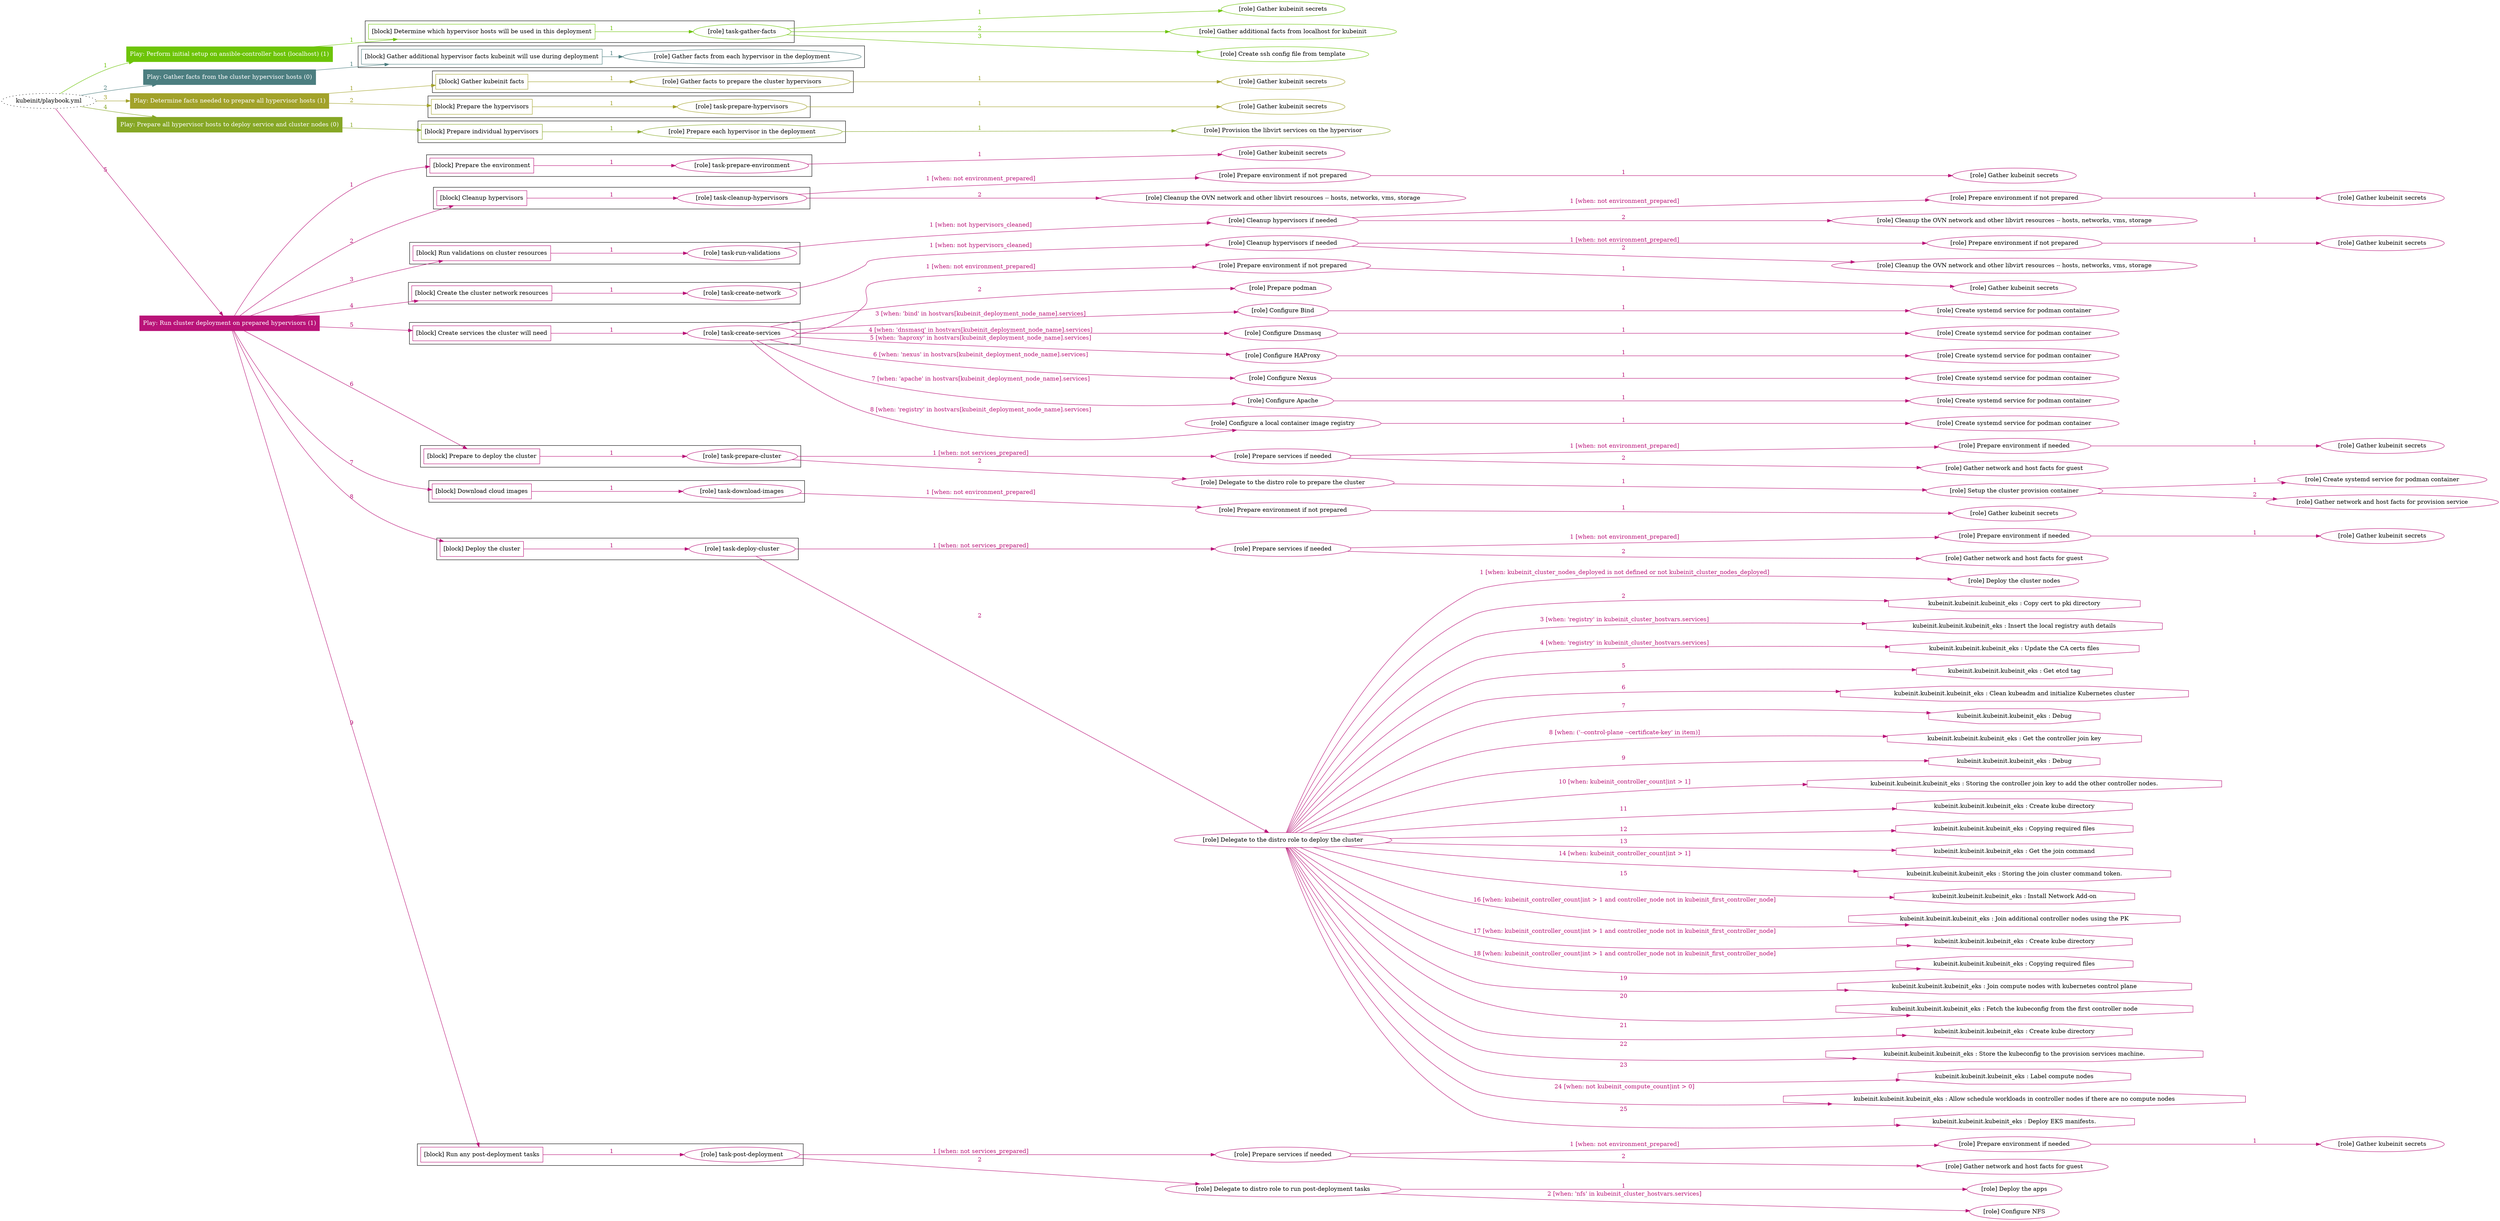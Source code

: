 digraph {
	graph [concentrate=true ordering=in rankdir=LR ratio=fill]
	edge [esep=5 sep=10]
	"kubeinit/playbook.yml" [URL="/home/runner/work/kubeinit/kubeinit/kubeinit/playbook.yml" id=playbook_3d573487 style=dotted]
	play_3b721c8d [label="Play: Perform initial setup on ansible-controller host (localhost) (1)" URL="/home/runner/work/kubeinit/kubeinit/kubeinit/playbook.yml" color="#6dc408" fontcolor="#ffffff" id=play_3b721c8d shape=box style=filled tooltip=localhost]
	"kubeinit/playbook.yml" -> play_3b721c8d [label="1 " color="#6dc408" fontcolor="#6dc408" id=edge_a1083bcc labeltooltip="1 " tooltip="1 "]
	subgraph "Gather kubeinit secrets" {
		role_ad691058 [label="[role] Gather kubeinit secrets" URL="/home/runner/.ansible/collections/ansible_collections/kubeinit/kubeinit/roles/kubeinit_prepare/tasks/build_hypervisors_group.yml" color="#6dc408" id=role_ad691058 tooltip="Gather kubeinit secrets"]
	}
	subgraph "Gather additional facts from localhost for kubeinit" {
		role_7aec82cf [label="[role] Gather additional facts from localhost for kubeinit" URL="/home/runner/.ansible/collections/ansible_collections/kubeinit/kubeinit/roles/kubeinit_prepare/tasks/build_hypervisors_group.yml" color="#6dc408" id=role_7aec82cf tooltip="Gather additional facts from localhost for kubeinit"]
	}
	subgraph "Create ssh config file from template" {
		role_9331b8cb [label="[role] Create ssh config file from template" URL="/home/runner/.ansible/collections/ansible_collections/kubeinit/kubeinit/roles/kubeinit_prepare/tasks/build_hypervisors_group.yml" color="#6dc408" id=role_9331b8cb tooltip="Create ssh config file from template"]
	}
	subgraph "task-gather-facts" {
		role_f1fc2eb9 [label="[role] task-gather-facts" URL="/home/runner/work/kubeinit/kubeinit/kubeinit/playbook.yml" color="#6dc408" id=role_f1fc2eb9 tooltip="task-gather-facts"]
		role_f1fc2eb9 -> role_ad691058 [label="1 " color="#6dc408" fontcolor="#6dc408" id=edge_6b3366e8 labeltooltip="1 " tooltip="1 "]
		role_f1fc2eb9 -> role_7aec82cf [label="2 " color="#6dc408" fontcolor="#6dc408" id=edge_51346175 labeltooltip="2 " tooltip="2 "]
		role_f1fc2eb9 -> role_9331b8cb [label="3 " color="#6dc408" fontcolor="#6dc408" id=edge_42a37e31 labeltooltip="3 " tooltip="3 "]
	}
	subgraph "Play: Perform initial setup on ansible-controller host (localhost) (1)" {
		play_3b721c8d -> block_93bd374f [label=1 color="#6dc408" fontcolor="#6dc408" id=edge_ef92ab0e labeltooltip=1 tooltip=1]
		subgraph cluster_block_93bd374f {
			block_93bd374f [label="[block] Determine which hypervisor hosts will be used in this deployment" URL="/home/runner/work/kubeinit/kubeinit/kubeinit/playbook.yml" color="#6dc408" id=block_93bd374f labeltooltip="Determine which hypervisor hosts will be used in this deployment" shape=box tooltip="Determine which hypervisor hosts will be used in this deployment"]
			block_93bd374f -> role_f1fc2eb9 [label="1 " color="#6dc408" fontcolor="#6dc408" id=edge_aa92c2ba labeltooltip="1 " tooltip="1 "]
		}
	}
	play_74210679 [label="Play: Gather facts from the cluster hypervisor hosts (0)" URL="/home/runner/work/kubeinit/kubeinit/kubeinit/playbook.yml" color="#4c7e80" fontcolor="#ffffff" id=play_74210679 shape=box style=filled tooltip="Play: Gather facts from the cluster hypervisor hosts (0)"]
	"kubeinit/playbook.yml" -> play_74210679 [label="2 " color="#4c7e80" fontcolor="#4c7e80" id=edge_ad5e3675 labeltooltip="2 " tooltip="2 "]
	subgraph "Gather facts from each hypervisor in the deployment" {
		role_1f8ea19e [label="[role] Gather facts from each hypervisor in the deployment" URL="/home/runner/work/kubeinit/kubeinit/kubeinit/playbook.yml" color="#4c7e80" id=role_1f8ea19e tooltip="Gather facts from each hypervisor in the deployment"]
	}
	subgraph "Play: Gather facts from the cluster hypervisor hosts (0)" {
		play_74210679 -> block_08d67a58 [label=1 color="#4c7e80" fontcolor="#4c7e80" id=edge_148d4ff1 labeltooltip=1 tooltip=1]
		subgraph cluster_block_08d67a58 {
			block_08d67a58 [label="[block] Gather additional hypervisor facts kubeinit will use during deployment" URL="/home/runner/work/kubeinit/kubeinit/kubeinit/playbook.yml" color="#4c7e80" id=block_08d67a58 labeltooltip="Gather additional hypervisor facts kubeinit will use during deployment" shape=box tooltip="Gather additional hypervisor facts kubeinit will use during deployment"]
			block_08d67a58 -> role_1f8ea19e [label="1 " color="#4c7e80" fontcolor="#4c7e80" id=edge_30e20776 labeltooltip="1 " tooltip="1 "]
		}
	}
	play_4b16f92e [label="Play: Determine facts needed to prepare all hypervisor hosts (1)" URL="/home/runner/work/kubeinit/kubeinit/kubeinit/playbook.yml" color="#a2a22a" fontcolor="#ffffff" id=play_4b16f92e shape=box style=filled tooltip=localhost]
	"kubeinit/playbook.yml" -> play_4b16f92e [label="3 " color="#a2a22a" fontcolor="#a2a22a" id=edge_51bb6aac labeltooltip="3 " tooltip="3 "]
	subgraph "Gather kubeinit secrets" {
		role_9d5597c7 [label="[role] Gather kubeinit secrets" URL="/home/runner/.ansible/collections/ansible_collections/kubeinit/kubeinit/roles/kubeinit_prepare/tasks/gather_kubeinit_facts.yml" color="#a2a22a" id=role_9d5597c7 tooltip="Gather kubeinit secrets"]
	}
	subgraph "Gather facts to prepare the cluster hypervisors" {
		role_47c48d49 [label="[role] Gather facts to prepare the cluster hypervisors" URL="/home/runner/work/kubeinit/kubeinit/kubeinit/playbook.yml" color="#a2a22a" id=role_47c48d49 tooltip="Gather facts to prepare the cluster hypervisors"]
		role_47c48d49 -> role_9d5597c7 [label="1 " color="#a2a22a" fontcolor="#a2a22a" id=edge_e9819faf labeltooltip="1 " tooltip="1 "]
	}
	subgraph "Gather kubeinit secrets" {
		role_b93bbcf8 [label="[role] Gather kubeinit secrets" URL="/home/runner/.ansible/collections/ansible_collections/kubeinit/kubeinit/roles/kubeinit_prepare/tasks/gather_kubeinit_facts.yml" color="#a2a22a" id=role_b93bbcf8 tooltip="Gather kubeinit secrets"]
	}
	subgraph "task-prepare-hypervisors" {
		role_4c602fab [label="[role] task-prepare-hypervisors" URL="/home/runner/work/kubeinit/kubeinit/kubeinit/playbook.yml" color="#a2a22a" id=role_4c602fab tooltip="task-prepare-hypervisors"]
		role_4c602fab -> role_b93bbcf8 [label="1 " color="#a2a22a" fontcolor="#a2a22a" id=edge_91c3345c labeltooltip="1 " tooltip="1 "]
	}
	subgraph "Play: Determine facts needed to prepare all hypervisor hosts (1)" {
		play_4b16f92e -> block_a2532a26 [label=1 color="#a2a22a" fontcolor="#a2a22a" id=edge_b361721f labeltooltip=1 tooltip=1]
		subgraph cluster_block_a2532a26 {
			block_a2532a26 [label="[block] Gather kubeinit facts" URL="/home/runner/work/kubeinit/kubeinit/kubeinit/playbook.yml" color="#a2a22a" id=block_a2532a26 labeltooltip="Gather kubeinit facts" shape=box tooltip="Gather kubeinit facts"]
			block_a2532a26 -> role_47c48d49 [label="1 " color="#a2a22a" fontcolor="#a2a22a" id=edge_c5342652 labeltooltip="1 " tooltip="1 "]
		}
		play_4b16f92e -> block_c581b484 [label=2 color="#a2a22a" fontcolor="#a2a22a" id=edge_937ae4d8 labeltooltip=2 tooltip=2]
		subgraph cluster_block_c581b484 {
			block_c581b484 [label="[block] Prepare the hypervisors" URL="/home/runner/work/kubeinit/kubeinit/kubeinit/playbook.yml" color="#a2a22a" id=block_c581b484 labeltooltip="Prepare the hypervisors" shape=box tooltip="Prepare the hypervisors"]
			block_c581b484 -> role_4c602fab [label="1 " color="#a2a22a" fontcolor="#a2a22a" id=edge_d718a84e labeltooltip="1 " tooltip="1 "]
		}
	}
	play_376c9c07 [label="Play: Prepare all hypervisor hosts to deploy service and cluster nodes (0)" URL="/home/runner/work/kubeinit/kubeinit/kubeinit/playbook.yml" color="#86a725" fontcolor="#ffffff" id=play_376c9c07 shape=box style=filled tooltip="Play: Prepare all hypervisor hosts to deploy service and cluster nodes (0)"]
	"kubeinit/playbook.yml" -> play_376c9c07 [label="4 " color="#86a725" fontcolor="#86a725" id=edge_aa1930fc labeltooltip="4 " tooltip="4 "]
	subgraph "Provision the libvirt services on the hypervisor" {
		role_85e886c9 [label="[role] Provision the libvirt services on the hypervisor" URL="/home/runner/.ansible/collections/ansible_collections/kubeinit/kubeinit/roles/kubeinit_prepare/tasks/prepare_hypervisor.yml" color="#86a725" id=role_85e886c9 tooltip="Provision the libvirt services on the hypervisor"]
	}
	subgraph "Prepare each hypervisor in the deployment" {
		role_342e9d33 [label="[role] Prepare each hypervisor in the deployment" URL="/home/runner/work/kubeinit/kubeinit/kubeinit/playbook.yml" color="#86a725" id=role_342e9d33 tooltip="Prepare each hypervisor in the deployment"]
		role_342e9d33 -> role_85e886c9 [label="1 " color="#86a725" fontcolor="#86a725" id=edge_16c61f32 labeltooltip="1 " tooltip="1 "]
	}
	subgraph "Play: Prepare all hypervisor hosts to deploy service and cluster nodes (0)" {
		play_376c9c07 -> block_69ef5087 [label=1 color="#86a725" fontcolor="#86a725" id=edge_b74bcecd labeltooltip=1 tooltip=1]
		subgraph cluster_block_69ef5087 {
			block_69ef5087 [label="[block] Prepare individual hypervisors" URL="/home/runner/work/kubeinit/kubeinit/kubeinit/playbook.yml" color="#86a725" id=block_69ef5087 labeltooltip="Prepare individual hypervisors" shape=box tooltip="Prepare individual hypervisors"]
			block_69ef5087 -> role_342e9d33 [label="1 " color="#86a725" fontcolor="#86a725" id=edge_db00e424 labeltooltip="1 " tooltip="1 "]
		}
	}
	play_ae27752b [label="Play: Run cluster deployment on prepared hypervisors (1)" URL="/home/runner/work/kubeinit/kubeinit/kubeinit/playbook.yml" color="#b91378" fontcolor="#ffffff" id=play_ae27752b shape=box style=filled tooltip=localhost]
	"kubeinit/playbook.yml" -> play_ae27752b [label="5 " color="#b91378" fontcolor="#b91378" id=edge_3a8b6ad7 labeltooltip="5 " tooltip="5 "]
	subgraph "Gather kubeinit secrets" {
		role_4dfd5737 [label="[role] Gather kubeinit secrets" URL="/home/runner/.ansible/collections/ansible_collections/kubeinit/kubeinit/roles/kubeinit_prepare/tasks/gather_kubeinit_facts.yml" color="#b91378" id=role_4dfd5737 tooltip="Gather kubeinit secrets"]
	}
	subgraph "task-prepare-environment" {
		role_5d345fc7 [label="[role] task-prepare-environment" URL="/home/runner/work/kubeinit/kubeinit/kubeinit/playbook.yml" color="#b91378" id=role_5d345fc7 tooltip="task-prepare-environment"]
		role_5d345fc7 -> role_4dfd5737 [label="1 " color="#b91378" fontcolor="#b91378" id=edge_fb1ed0d1 labeltooltip="1 " tooltip="1 "]
	}
	subgraph "Gather kubeinit secrets" {
		role_ee48116b [label="[role] Gather kubeinit secrets" URL="/home/runner/.ansible/collections/ansible_collections/kubeinit/kubeinit/roles/kubeinit_prepare/tasks/gather_kubeinit_facts.yml" color="#b91378" id=role_ee48116b tooltip="Gather kubeinit secrets"]
	}
	subgraph "Prepare environment if not prepared" {
		role_46c053e1 [label="[role] Prepare environment if not prepared" URL="/home/runner/.ansible/collections/ansible_collections/kubeinit/kubeinit/roles/kubeinit_prepare/tasks/cleanup_hypervisors.yml" color="#b91378" id=role_46c053e1 tooltip="Prepare environment if not prepared"]
		role_46c053e1 -> role_ee48116b [label="1 " color="#b91378" fontcolor="#b91378" id=edge_e2398d6d labeltooltip="1 " tooltip="1 "]
	}
	subgraph "Cleanup the OVN network and other libvirt resources -- hosts, networks, vms, storage" {
		role_7673e2b5 [label="[role] Cleanup the OVN network and other libvirt resources -- hosts, networks, vms, storage" URL="/home/runner/.ansible/collections/ansible_collections/kubeinit/kubeinit/roles/kubeinit_prepare/tasks/cleanup_hypervisors.yml" color="#b91378" id=role_7673e2b5 tooltip="Cleanup the OVN network and other libvirt resources -- hosts, networks, vms, storage"]
	}
	subgraph "task-cleanup-hypervisors" {
		role_51527d72 [label="[role] task-cleanup-hypervisors" URL="/home/runner/work/kubeinit/kubeinit/kubeinit/playbook.yml" color="#b91378" id=role_51527d72 tooltip="task-cleanup-hypervisors"]
		role_51527d72 -> role_46c053e1 [label="1 [when: not environment_prepared]" color="#b91378" fontcolor="#b91378" id=edge_7fc56c24 labeltooltip="1 [when: not environment_prepared]" tooltip="1 [when: not environment_prepared]"]
		role_51527d72 -> role_7673e2b5 [label="2 " color="#b91378" fontcolor="#b91378" id=edge_4ddb4a38 labeltooltip="2 " tooltip="2 "]
	}
	subgraph "Gather kubeinit secrets" {
		role_5d002af0 [label="[role] Gather kubeinit secrets" URL="/home/runner/.ansible/collections/ansible_collections/kubeinit/kubeinit/roles/kubeinit_prepare/tasks/gather_kubeinit_facts.yml" color="#b91378" id=role_5d002af0 tooltip="Gather kubeinit secrets"]
	}
	subgraph "Prepare environment if not prepared" {
		role_4705a94c [label="[role] Prepare environment if not prepared" URL="/home/runner/.ansible/collections/ansible_collections/kubeinit/kubeinit/roles/kubeinit_prepare/tasks/cleanup_hypervisors.yml" color="#b91378" id=role_4705a94c tooltip="Prepare environment if not prepared"]
		role_4705a94c -> role_5d002af0 [label="1 " color="#b91378" fontcolor="#b91378" id=edge_5bacd227 labeltooltip="1 " tooltip="1 "]
	}
	subgraph "Cleanup the OVN network and other libvirt resources -- hosts, networks, vms, storage" {
		role_1a8417a4 [label="[role] Cleanup the OVN network and other libvirt resources -- hosts, networks, vms, storage" URL="/home/runner/.ansible/collections/ansible_collections/kubeinit/kubeinit/roles/kubeinit_prepare/tasks/cleanup_hypervisors.yml" color="#b91378" id=role_1a8417a4 tooltip="Cleanup the OVN network and other libvirt resources -- hosts, networks, vms, storage"]
	}
	subgraph "Cleanup hypervisors if needed" {
		role_47e071c8 [label="[role] Cleanup hypervisors if needed" URL="/home/runner/.ansible/collections/ansible_collections/kubeinit/kubeinit/roles/kubeinit_validations/tasks/main.yml" color="#b91378" id=role_47e071c8 tooltip="Cleanup hypervisors if needed"]
		role_47e071c8 -> role_4705a94c [label="1 [when: not environment_prepared]" color="#b91378" fontcolor="#b91378" id=edge_15d9362e labeltooltip="1 [when: not environment_prepared]" tooltip="1 [when: not environment_prepared]"]
		role_47e071c8 -> role_1a8417a4 [label="2 " color="#b91378" fontcolor="#b91378" id=edge_3ea9adf8 labeltooltip="2 " tooltip="2 "]
	}
	subgraph "task-run-validations" {
		role_21f394a7 [label="[role] task-run-validations" URL="/home/runner/work/kubeinit/kubeinit/kubeinit/playbook.yml" color="#b91378" id=role_21f394a7 tooltip="task-run-validations"]
		role_21f394a7 -> role_47e071c8 [label="1 [when: not hypervisors_cleaned]" color="#b91378" fontcolor="#b91378" id=edge_cee1bca3 labeltooltip="1 [when: not hypervisors_cleaned]" tooltip="1 [when: not hypervisors_cleaned]"]
	}
	subgraph "Gather kubeinit secrets" {
		role_3aa7aec2 [label="[role] Gather kubeinit secrets" URL="/home/runner/.ansible/collections/ansible_collections/kubeinit/kubeinit/roles/kubeinit_prepare/tasks/gather_kubeinit_facts.yml" color="#b91378" id=role_3aa7aec2 tooltip="Gather kubeinit secrets"]
	}
	subgraph "Prepare environment if not prepared" {
		role_805cd748 [label="[role] Prepare environment if not prepared" URL="/home/runner/.ansible/collections/ansible_collections/kubeinit/kubeinit/roles/kubeinit_prepare/tasks/cleanup_hypervisors.yml" color="#b91378" id=role_805cd748 tooltip="Prepare environment if not prepared"]
		role_805cd748 -> role_3aa7aec2 [label="1 " color="#b91378" fontcolor="#b91378" id=edge_967f2040 labeltooltip="1 " tooltip="1 "]
	}
	subgraph "Cleanup the OVN network and other libvirt resources -- hosts, networks, vms, storage" {
		role_df908601 [label="[role] Cleanup the OVN network and other libvirt resources -- hosts, networks, vms, storage" URL="/home/runner/.ansible/collections/ansible_collections/kubeinit/kubeinit/roles/kubeinit_prepare/tasks/cleanup_hypervisors.yml" color="#b91378" id=role_df908601 tooltip="Cleanup the OVN network and other libvirt resources -- hosts, networks, vms, storage"]
	}
	subgraph "Cleanup hypervisors if needed" {
		role_25cd4bc5 [label="[role] Cleanup hypervisors if needed" URL="/home/runner/.ansible/collections/ansible_collections/kubeinit/kubeinit/roles/kubeinit_libvirt/tasks/create_network.yml" color="#b91378" id=role_25cd4bc5 tooltip="Cleanup hypervisors if needed"]
		role_25cd4bc5 -> role_805cd748 [label="1 [when: not environment_prepared]" color="#b91378" fontcolor="#b91378" id=edge_82563754 labeltooltip="1 [when: not environment_prepared]" tooltip="1 [when: not environment_prepared]"]
		role_25cd4bc5 -> role_df908601 [label="2 " color="#b91378" fontcolor="#b91378" id=edge_e70d8e71 labeltooltip="2 " tooltip="2 "]
	}
	subgraph "task-create-network" {
		role_5e236710 [label="[role] task-create-network" URL="/home/runner/work/kubeinit/kubeinit/kubeinit/playbook.yml" color="#b91378" id=role_5e236710 tooltip="task-create-network"]
		role_5e236710 -> role_25cd4bc5 [label="1 [when: not hypervisors_cleaned]" color="#b91378" fontcolor="#b91378" id=edge_4f8cab42 labeltooltip="1 [when: not hypervisors_cleaned]" tooltip="1 [when: not hypervisors_cleaned]"]
	}
	subgraph "Gather kubeinit secrets" {
		role_5053ab89 [label="[role] Gather kubeinit secrets" URL="/home/runner/.ansible/collections/ansible_collections/kubeinit/kubeinit/roles/kubeinit_prepare/tasks/gather_kubeinit_facts.yml" color="#b91378" id=role_5053ab89 tooltip="Gather kubeinit secrets"]
	}
	subgraph "Prepare environment if not prepared" {
		role_b7625f02 [label="[role] Prepare environment if not prepared" URL="/home/runner/.ansible/collections/ansible_collections/kubeinit/kubeinit/roles/kubeinit_services/tasks/main.yml" color="#b91378" id=role_b7625f02 tooltip="Prepare environment if not prepared"]
		role_b7625f02 -> role_5053ab89 [label="1 " color="#b91378" fontcolor="#b91378" id=edge_f865484c labeltooltip="1 " tooltip="1 "]
	}
	subgraph "Prepare podman" {
		role_e03671a7 [label="[role] Prepare podman" URL="/home/runner/.ansible/collections/ansible_collections/kubeinit/kubeinit/roles/kubeinit_services/tasks/00_create_service_pod.yml" color="#b91378" id=role_e03671a7 tooltip="Prepare podman"]
	}
	subgraph "Create systemd service for podman container" {
		role_12809fe9 [label="[role] Create systemd service for podman container" URL="/home/runner/.ansible/collections/ansible_collections/kubeinit/kubeinit/roles/kubeinit_bind/tasks/main.yml" color="#b91378" id=role_12809fe9 tooltip="Create systemd service for podman container"]
	}
	subgraph "Configure Bind" {
		role_bb0def1d [label="[role] Configure Bind" URL="/home/runner/.ansible/collections/ansible_collections/kubeinit/kubeinit/roles/kubeinit_services/tasks/start_services_containers.yml" color="#b91378" id=role_bb0def1d tooltip="Configure Bind"]
		role_bb0def1d -> role_12809fe9 [label="1 " color="#b91378" fontcolor="#b91378" id=edge_783fb36d labeltooltip="1 " tooltip="1 "]
	}
	subgraph "Create systemd service for podman container" {
		role_8d36c08e [label="[role] Create systemd service for podman container" URL="/home/runner/.ansible/collections/ansible_collections/kubeinit/kubeinit/roles/kubeinit_dnsmasq/tasks/main.yml" color="#b91378" id=role_8d36c08e tooltip="Create systemd service for podman container"]
	}
	subgraph "Configure Dnsmasq" {
		role_02f0d413 [label="[role] Configure Dnsmasq" URL="/home/runner/.ansible/collections/ansible_collections/kubeinit/kubeinit/roles/kubeinit_services/tasks/start_services_containers.yml" color="#b91378" id=role_02f0d413 tooltip="Configure Dnsmasq"]
		role_02f0d413 -> role_8d36c08e [label="1 " color="#b91378" fontcolor="#b91378" id=edge_a12df3ae labeltooltip="1 " tooltip="1 "]
	}
	subgraph "Create systemd service for podman container" {
		role_42f5cbc4 [label="[role] Create systemd service for podman container" URL="/home/runner/.ansible/collections/ansible_collections/kubeinit/kubeinit/roles/kubeinit_haproxy/tasks/main.yml" color="#b91378" id=role_42f5cbc4 tooltip="Create systemd service for podman container"]
	}
	subgraph "Configure HAProxy" {
		role_378a9b3f [label="[role] Configure HAProxy" URL="/home/runner/.ansible/collections/ansible_collections/kubeinit/kubeinit/roles/kubeinit_services/tasks/start_services_containers.yml" color="#b91378" id=role_378a9b3f tooltip="Configure HAProxy"]
		role_378a9b3f -> role_42f5cbc4 [label="1 " color="#b91378" fontcolor="#b91378" id=edge_f2489bb8 labeltooltip="1 " tooltip="1 "]
	}
	subgraph "Create systemd service for podman container" {
		role_fcde11df [label="[role] Create systemd service for podman container" URL="/home/runner/.ansible/collections/ansible_collections/kubeinit/kubeinit/roles/kubeinit_nexus/tasks/main.yml" color="#b91378" id=role_fcde11df tooltip="Create systemd service for podman container"]
	}
	subgraph "Configure Nexus" {
		role_24d182ec [label="[role] Configure Nexus" URL="/home/runner/.ansible/collections/ansible_collections/kubeinit/kubeinit/roles/kubeinit_services/tasks/start_services_containers.yml" color="#b91378" id=role_24d182ec tooltip="Configure Nexus"]
		role_24d182ec -> role_fcde11df [label="1 " color="#b91378" fontcolor="#b91378" id=edge_1f4e3d4f labeltooltip="1 " tooltip="1 "]
	}
	subgraph "Create systemd service for podman container" {
		role_78858f53 [label="[role] Create systemd service for podman container" URL="/home/runner/.ansible/collections/ansible_collections/kubeinit/kubeinit/roles/kubeinit_apache/tasks/main.yml" color="#b91378" id=role_78858f53 tooltip="Create systemd service for podman container"]
	}
	subgraph "Configure Apache" {
		role_5cd0d9e0 [label="[role] Configure Apache" URL="/home/runner/.ansible/collections/ansible_collections/kubeinit/kubeinit/roles/kubeinit_services/tasks/start_services_containers.yml" color="#b91378" id=role_5cd0d9e0 tooltip="Configure Apache"]
		role_5cd0d9e0 -> role_78858f53 [label="1 " color="#b91378" fontcolor="#b91378" id=edge_98e727fd labeltooltip="1 " tooltip="1 "]
	}
	subgraph "Create systemd service for podman container" {
		role_a3e75df6 [label="[role] Create systemd service for podman container" URL="/home/runner/.ansible/collections/ansible_collections/kubeinit/kubeinit/roles/kubeinit_registry/tasks/main.yml" color="#b91378" id=role_a3e75df6 tooltip="Create systemd service for podman container"]
	}
	subgraph "Configure a local container image registry" {
		role_706b11d6 [label="[role] Configure a local container image registry" URL="/home/runner/.ansible/collections/ansible_collections/kubeinit/kubeinit/roles/kubeinit_services/tasks/start_services_containers.yml" color="#b91378" id=role_706b11d6 tooltip="Configure a local container image registry"]
		role_706b11d6 -> role_a3e75df6 [label="1 " color="#b91378" fontcolor="#b91378" id=edge_0752f8e6 labeltooltip="1 " tooltip="1 "]
	}
	subgraph "task-create-services" {
		role_8fd85a83 [label="[role] task-create-services" URL="/home/runner/work/kubeinit/kubeinit/kubeinit/playbook.yml" color="#b91378" id=role_8fd85a83 tooltip="task-create-services"]
		role_8fd85a83 -> role_b7625f02 [label="1 [when: not environment_prepared]" color="#b91378" fontcolor="#b91378" id=edge_de9c4e2e labeltooltip="1 [when: not environment_prepared]" tooltip="1 [when: not environment_prepared]"]
		role_8fd85a83 -> role_e03671a7 [label="2 " color="#b91378" fontcolor="#b91378" id=edge_ed0f67d4 labeltooltip="2 " tooltip="2 "]
		role_8fd85a83 -> role_bb0def1d [label="3 [when: 'bind' in hostvars[kubeinit_deployment_node_name].services]" color="#b91378" fontcolor="#b91378" id=edge_fd233c5a labeltooltip="3 [when: 'bind' in hostvars[kubeinit_deployment_node_name].services]" tooltip="3 [when: 'bind' in hostvars[kubeinit_deployment_node_name].services]"]
		role_8fd85a83 -> role_02f0d413 [label="4 [when: 'dnsmasq' in hostvars[kubeinit_deployment_node_name].services]" color="#b91378" fontcolor="#b91378" id=edge_c66b8ded labeltooltip="4 [when: 'dnsmasq' in hostvars[kubeinit_deployment_node_name].services]" tooltip="4 [when: 'dnsmasq' in hostvars[kubeinit_deployment_node_name].services]"]
		role_8fd85a83 -> role_378a9b3f [label="5 [when: 'haproxy' in hostvars[kubeinit_deployment_node_name].services]" color="#b91378" fontcolor="#b91378" id=edge_0db015d3 labeltooltip="5 [when: 'haproxy' in hostvars[kubeinit_deployment_node_name].services]" tooltip="5 [when: 'haproxy' in hostvars[kubeinit_deployment_node_name].services]"]
		role_8fd85a83 -> role_24d182ec [label="6 [when: 'nexus' in hostvars[kubeinit_deployment_node_name].services]" color="#b91378" fontcolor="#b91378" id=edge_3504ab5d labeltooltip="6 [when: 'nexus' in hostvars[kubeinit_deployment_node_name].services]" tooltip="6 [when: 'nexus' in hostvars[kubeinit_deployment_node_name].services]"]
		role_8fd85a83 -> role_5cd0d9e0 [label="7 [when: 'apache' in hostvars[kubeinit_deployment_node_name].services]" color="#b91378" fontcolor="#b91378" id=edge_eb79d776 labeltooltip="7 [when: 'apache' in hostvars[kubeinit_deployment_node_name].services]" tooltip="7 [when: 'apache' in hostvars[kubeinit_deployment_node_name].services]"]
		role_8fd85a83 -> role_706b11d6 [label="8 [when: 'registry' in hostvars[kubeinit_deployment_node_name].services]" color="#b91378" fontcolor="#b91378" id=edge_7cb593f7 labeltooltip="8 [when: 'registry' in hostvars[kubeinit_deployment_node_name].services]" tooltip="8 [when: 'registry' in hostvars[kubeinit_deployment_node_name].services]"]
	}
	subgraph "Gather kubeinit secrets" {
		role_87767594 [label="[role] Gather kubeinit secrets" URL="/home/runner/.ansible/collections/ansible_collections/kubeinit/kubeinit/roles/kubeinit_prepare/tasks/gather_kubeinit_facts.yml" color="#b91378" id=role_87767594 tooltip="Gather kubeinit secrets"]
	}
	subgraph "Prepare environment if needed" {
		role_d0d50a0b [label="[role] Prepare environment if needed" URL="/home/runner/.ansible/collections/ansible_collections/kubeinit/kubeinit/roles/kubeinit_services/tasks/prepare_services.yml" color="#b91378" id=role_d0d50a0b tooltip="Prepare environment if needed"]
		role_d0d50a0b -> role_87767594 [label="1 " color="#b91378" fontcolor="#b91378" id=edge_256a4ce4 labeltooltip="1 " tooltip="1 "]
	}
	subgraph "Gather network and host facts for guest" {
		role_bc396462 [label="[role] Gather network and host facts for guest" URL="/home/runner/.ansible/collections/ansible_collections/kubeinit/kubeinit/roles/kubeinit_services/tasks/prepare_services.yml" color="#b91378" id=role_bc396462 tooltip="Gather network and host facts for guest"]
	}
	subgraph "Prepare services if needed" {
		role_a9a19f80 [label="[role] Prepare services if needed" URL="/home/runner/.ansible/collections/ansible_collections/kubeinit/kubeinit/roles/kubeinit_prepare/tasks/prepare_cluster.yml" color="#b91378" id=role_a9a19f80 tooltip="Prepare services if needed"]
		role_a9a19f80 -> role_d0d50a0b [label="1 [when: not environment_prepared]" color="#b91378" fontcolor="#b91378" id=edge_8ca3c969 labeltooltip="1 [when: not environment_prepared]" tooltip="1 [when: not environment_prepared]"]
		role_a9a19f80 -> role_bc396462 [label="2 " color="#b91378" fontcolor="#b91378" id=edge_0b8ac201 labeltooltip="2 " tooltip="2 "]
	}
	subgraph "Create systemd service for podman container" {
		role_b8e99b3f [label="[role] Create systemd service for podman container" URL="/home/runner/.ansible/collections/ansible_collections/kubeinit/kubeinit/roles/kubeinit_services/tasks/create_provision_container.yml" color="#b91378" id=role_b8e99b3f tooltip="Create systemd service for podman container"]
	}
	subgraph "Gather network and host facts for provision service" {
		role_df866df0 [label="[role] Gather network and host facts for provision service" URL="/home/runner/.ansible/collections/ansible_collections/kubeinit/kubeinit/roles/kubeinit_services/tasks/create_provision_container.yml" color="#b91378" id=role_df866df0 tooltip="Gather network and host facts for provision service"]
	}
	subgraph "Setup the cluster provision container" {
		role_6e068de2 [label="[role] Setup the cluster provision container" URL="/home/runner/.ansible/collections/ansible_collections/kubeinit/kubeinit/roles/kubeinit_eks/tasks/prepare_cluster.yml" color="#b91378" id=role_6e068de2 tooltip="Setup the cluster provision container"]
		role_6e068de2 -> role_b8e99b3f [label="1 " color="#b91378" fontcolor="#b91378" id=edge_46c9f297 labeltooltip="1 " tooltip="1 "]
		role_6e068de2 -> role_df866df0 [label="2 " color="#b91378" fontcolor="#b91378" id=edge_03c233fa labeltooltip="2 " tooltip="2 "]
	}
	subgraph "Delegate to the distro role to prepare the cluster" {
		role_91d9dc3d [label="[role] Delegate to the distro role to prepare the cluster" URL="/home/runner/.ansible/collections/ansible_collections/kubeinit/kubeinit/roles/kubeinit_prepare/tasks/prepare_cluster.yml" color="#b91378" id=role_91d9dc3d tooltip="Delegate to the distro role to prepare the cluster"]
		role_91d9dc3d -> role_6e068de2 [label="1 " color="#b91378" fontcolor="#b91378" id=edge_4e81360e labeltooltip="1 " tooltip="1 "]
	}
	subgraph "task-prepare-cluster" {
		role_811c053a [label="[role] task-prepare-cluster" URL="/home/runner/work/kubeinit/kubeinit/kubeinit/playbook.yml" color="#b91378" id=role_811c053a tooltip="task-prepare-cluster"]
		role_811c053a -> role_a9a19f80 [label="1 [when: not services_prepared]" color="#b91378" fontcolor="#b91378" id=edge_f82fc20b labeltooltip="1 [when: not services_prepared]" tooltip="1 [when: not services_prepared]"]
		role_811c053a -> role_91d9dc3d [label="2 " color="#b91378" fontcolor="#b91378" id=edge_f9a7336b labeltooltip="2 " tooltip="2 "]
	}
	subgraph "Gather kubeinit secrets" {
		role_f57c071b [label="[role] Gather kubeinit secrets" URL="/home/runner/.ansible/collections/ansible_collections/kubeinit/kubeinit/roles/kubeinit_prepare/tasks/gather_kubeinit_facts.yml" color="#b91378" id=role_f57c071b tooltip="Gather kubeinit secrets"]
	}
	subgraph "Prepare environment if not prepared" {
		role_985e62df [label="[role] Prepare environment if not prepared" URL="/home/runner/.ansible/collections/ansible_collections/kubeinit/kubeinit/roles/kubeinit_libvirt/tasks/download_cloud_images.yml" color="#b91378" id=role_985e62df tooltip="Prepare environment if not prepared"]
		role_985e62df -> role_f57c071b [label="1 " color="#b91378" fontcolor="#b91378" id=edge_65592fe3 labeltooltip="1 " tooltip="1 "]
	}
	subgraph "task-download-images" {
		role_32c583b7 [label="[role] task-download-images" URL="/home/runner/work/kubeinit/kubeinit/kubeinit/playbook.yml" color="#b91378" id=role_32c583b7 tooltip="task-download-images"]
		role_32c583b7 -> role_985e62df [label="1 [when: not environment_prepared]" color="#b91378" fontcolor="#b91378" id=edge_8002c5f6 labeltooltip="1 [when: not environment_prepared]" tooltip="1 [when: not environment_prepared]"]
	}
	subgraph "Gather kubeinit secrets" {
		role_a428e03e [label="[role] Gather kubeinit secrets" URL="/home/runner/.ansible/collections/ansible_collections/kubeinit/kubeinit/roles/kubeinit_prepare/tasks/gather_kubeinit_facts.yml" color="#b91378" id=role_a428e03e tooltip="Gather kubeinit secrets"]
	}
	subgraph "Prepare environment if needed" {
		role_e6b2c477 [label="[role] Prepare environment if needed" URL="/home/runner/.ansible/collections/ansible_collections/kubeinit/kubeinit/roles/kubeinit_services/tasks/prepare_services.yml" color="#b91378" id=role_e6b2c477 tooltip="Prepare environment if needed"]
		role_e6b2c477 -> role_a428e03e [label="1 " color="#b91378" fontcolor="#b91378" id=edge_e6e9cee2 labeltooltip="1 " tooltip="1 "]
	}
	subgraph "Gather network and host facts for guest" {
		role_fa0dd81a [label="[role] Gather network and host facts for guest" URL="/home/runner/.ansible/collections/ansible_collections/kubeinit/kubeinit/roles/kubeinit_services/tasks/prepare_services.yml" color="#b91378" id=role_fa0dd81a tooltip="Gather network and host facts for guest"]
	}
	subgraph "Prepare services if needed" {
		role_c52bbd27 [label="[role] Prepare services if needed" URL="/home/runner/.ansible/collections/ansible_collections/kubeinit/kubeinit/roles/kubeinit_prepare/tasks/deploy_cluster.yml" color="#b91378" id=role_c52bbd27 tooltip="Prepare services if needed"]
		role_c52bbd27 -> role_e6b2c477 [label="1 [when: not environment_prepared]" color="#b91378" fontcolor="#b91378" id=edge_1e46ed87 labeltooltip="1 [when: not environment_prepared]" tooltip="1 [when: not environment_prepared]"]
		role_c52bbd27 -> role_fa0dd81a [label="2 " color="#b91378" fontcolor="#b91378" id=edge_4089c7eb labeltooltip="2 " tooltip="2 "]
	}
	subgraph "Deploy the cluster nodes" {
		role_103b6f11 [label="[role] Deploy the cluster nodes" URL="/home/runner/.ansible/collections/ansible_collections/kubeinit/kubeinit/roles/kubeinit_eks/tasks/main.yml" color="#b91378" id=role_103b6f11 tooltip="Deploy the cluster nodes"]
	}
	subgraph "Delegate to the distro role to deploy the cluster" {
		role_28b6e855 [label="[role] Delegate to the distro role to deploy the cluster" URL="/home/runner/.ansible/collections/ansible_collections/kubeinit/kubeinit/roles/kubeinit_prepare/tasks/deploy_cluster.yml" color="#b91378" id=role_28b6e855 tooltip="Delegate to the distro role to deploy the cluster"]
		role_28b6e855 -> role_103b6f11 [label="1 [when: kubeinit_cluster_nodes_deployed is not defined or not kubeinit_cluster_nodes_deployed]" color="#b91378" fontcolor="#b91378" id=edge_575020d0 labeltooltip="1 [when: kubeinit_cluster_nodes_deployed is not defined or not kubeinit_cluster_nodes_deployed]" tooltip="1 [when: kubeinit_cluster_nodes_deployed is not defined or not kubeinit_cluster_nodes_deployed]"]
		task_a26ce414 [label="kubeinit.kubeinit.kubeinit_eks : Copy cert to pki directory" URL="/home/runner/.ansible/collections/ansible_collections/kubeinit/kubeinit/roles/kubeinit_eks/tasks/main.yml" color="#b91378" id=task_a26ce414 shape=octagon tooltip="kubeinit.kubeinit.kubeinit_eks : Copy cert to pki directory"]
		role_28b6e855 -> task_a26ce414 [label="2 " color="#b91378" fontcolor="#b91378" id=edge_0a4729be labeltooltip="2 " tooltip="2 "]
		task_d3a6c97e [label="kubeinit.kubeinit.kubeinit_eks : Insert the local registry auth details" URL="/home/runner/.ansible/collections/ansible_collections/kubeinit/kubeinit/roles/kubeinit_eks/tasks/main.yml" color="#b91378" id=task_d3a6c97e shape=octagon tooltip="kubeinit.kubeinit.kubeinit_eks : Insert the local registry auth details"]
		role_28b6e855 -> task_d3a6c97e [label="3 [when: 'registry' in kubeinit_cluster_hostvars.services]" color="#b91378" fontcolor="#b91378" id=edge_99916ee0 labeltooltip="3 [when: 'registry' in kubeinit_cluster_hostvars.services]" tooltip="3 [when: 'registry' in kubeinit_cluster_hostvars.services]"]
		task_7a90d536 [label="kubeinit.kubeinit.kubeinit_eks : Update the CA certs files" URL="/home/runner/.ansible/collections/ansible_collections/kubeinit/kubeinit/roles/kubeinit_eks/tasks/main.yml" color="#b91378" id=task_7a90d536 shape=octagon tooltip="kubeinit.kubeinit.kubeinit_eks : Update the CA certs files"]
		role_28b6e855 -> task_7a90d536 [label="4 [when: 'registry' in kubeinit_cluster_hostvars.services]" color="#b91378" fontcolor="#b91378" id=edge_67b2b1fe labeltooltip="4 [when: 'registry' in kubeinit_cluster_hostvars.services]" tooltip="4 [when: 'registry' in kubeinit_cluster_hostvars.services]"]
		task_af183d02 [label="kubeinit.kubeinit.kubeinit_eks : Get etcd tag" URL="/home/runner/.ansible/collections/ansible_collections/kubeinit/kubeinit/roles/kubeinit_eks/tasks/main.yml" color="#b91378" id=task_af183d02 shape=octagon tooltip="kubeinit.kubeinit.kubeinit_eks : Get etcd tag"]
		role_28b6e855 -> task_af183d02 [label="5 " color="#b91378" fontcolor="#b91378" id=edge_39c2d35e labeltooltip="5 " tooltip="5 "]
		task_363ad702 [label="kubeinit.kubeinit.kubeinit_eks : Clean kubeadm and initialize Kubernetes cluster" URL="/home/runner/.ansible/collections/ansible_collections/kubeinit/kubeinit/roles/kubeinit_eks/tasks/main.yml" color="#b91378" id=task_363ad702 shape=octagon tooltip="kubeinit.kubeinit.kubeinit_eks : Clean kubeadm and initialize Kubernetes cluster"]
		role_28b6e855 -> task_363ad702 [label="6 " color="#b91378" fontcolor="#b91378" id=edge_8c7b325d labeltooltip="6 " tooltip="6 "]
		task_1e4c4aeb [label="kubeinit.kubeinit.kubeinit_eks : Debug" URL="/home/runner/.ansible/collections/ansible_collections/kubeinit/kubeinit/roles/kubeinit_eks/tasks/main.yml" color="#b91378" id=task_1e4c4aeb shape=octagon tooltip="kubeinit.kubeinit.kubeinit_eks : Debug"]
		role_28b6e855 -> task_1e4c4aeb [label="7 " color="#b91378" fontcolor="#b91378" id=edge_df106e0f labeltooltip="7 " tooltip="7 "]
		task_ce296423 [label="kubeinit.kubeinit.kubeinit_eks : Get the controller join key" URL="/home/runner/.ansible/collections/ansible_collections/kubeinit/kubeinit/roles/kubeinit_eks/tasks/main.yml" color="#b91378" id=task_ce296423 shape=octagon tooltip="kubeinit.kubeinit.kubeinit_eks : Get the controller join key"]
		role_28b6e855 -> task_ce296423 [label="8 [when: ('--control-plane --certificate-key' in item)]" color="#b91378" fontcolor="#b91378" id=edge_8aa0ab8c labeltooltip="8 [when: ('--control-plane --certificate-key' in item)]" tooltip="8 [when: ('--control-plane --certificate-key' in item)]"]
		task_9c325fd0 [label="kubeinit.kubeinit.kubeinit_eks : Debug" URL="/home/runner/.ansible/collections/ansible_collections/kubeinit/kubeinit/roles/kubeinit_eks/tasks/main.yml" color="#b91378" id=task_9c325fd0 shape=octagon tooltip="kubeinit.kubeinit.kubeinit_eks : Debug"]
		role_28b6e855 -> task_9c325fd0 [label="9 " color="#b91378" fontcolor="#b91378" id=edge_664cfd9e labeltooltip="9 " tooltip="9 "]
		task_7987f434 [label="kubeinit.kubeinit.kubeinit_eks : Storing the controller join key to add the other controller nodes." URL="/home/runner/.ansible/collections/ansible_collections/kubeinit/kubeinit/roles/kubeinit_eks/tasks/main.yml" color="#b91378" id=task_7987f434 shape=octagon tooltip="kubeinit.kubeinit.kubeinit_eks : Storing the controller join key to add the other controller nodes."]
		role_28b6e855 -> task_7987f434 [label="10 [when: kubeinit_controller_count|int > 1]" color="#b91378" fontcolor="#b91378" id=edge_aa6af399 labeltooltip="10 [when: kubeinit_controller_count|int > 1]" tooltip="10 [when: kubeinit_controller_count|int > 1]"]
		task_b9a416fe [label="kubeinit.kubeinit.kubeinit_eks : Create kube directory" URL="/home/runner/.ansible/collections/ansible_collections/kubeinit/kubeinit/roles/kubeinit_eks/tasks/main.yml" color="#b91378" id=task_b9a416fe shape=octagon tooltip="kubeinit.kubeinit.kubeinit_eks : Create kube directory"]
		role_28b6e855 -> task_b9a416fe [label="11 " color="#b91378" fontcolor="#b91378" id=edge_57380306 labeltooltip="11 " tooltip="11 "]
		task_8499003f [label="kubeinit.kubeinit.kubeinit_eks : Copying required files" URL="/home/runner/.ansible/collections/ansible_collections/kubeinit/kubeinit/roles/kubeinit_eks/tasks/main.yml" color="#b91378" id=task_8499003f shape=octagon tooltip="kubeinit.kubeinit.kubeinit_eks : Copying required files"]
		role_28b6e855 -> task_8499003f [label="12 " color="#b91378" fontcolor="#b91378" id=edge_72a5262b labeltooltip="12 " tooltip="12 "]
		task_0a04384b [label="kubeinit.kubeinit.kubeinit_eks : Get the join command" URL="/home/runner/.ansible/collections/ansible_collections/kubeinit/kubeinit/roles/kubeinit_eks/tasks/main.yml" color="#b91378" id=task_0a04384b shape=octagon tooltip="kubeinit.kubeinit.kubeinit_eks : Get the join command"]
		role_28b6e855 -> task_0a04384b [label="13 " color="#b91378" fontcolor="#b91378" id=edge_a5292dc8 labeltooltip="13 " tooltip="13 "]
		task_77928c00 [label="kubeinit.kubeinit.kubeinit_eks : Storing the join cluster command token." URL="/home/runner/.ansible/collections/ansible_collections/kubeinit/kubeinit/roles/kubeinit_eks/tasks/main.yml" color="#b91378" id=task_77928c00 shape=octagon tooltip="kubeinit.kubeinit.kubeinit_eks : Storing the join cluster command token."]
		role_28b6e855 -> task_77928c00 [label="14 [when: kubeinit_controller_count|int > 1]" color="#b91378" fontcolor="#b91378" id=edge_98124442 labeltooltip="14 [when: kubeinit_controller_count|int > 1]" tooltip="14 [when: kubeinit_controller_count|int > 1]"]
		task_7b167355 [label="kubeinit.kubeinit.kubeinit_eks : Install Network Add-on" URL="/home/runner/.ansible/collections/ansible_collections/kubeinit/kubeinit/roles/kubeinit_eks/tasks/main.yml" color="#b91378" id=task_7b167355 shape=octagon tooltip="kubeinit.kubeinit.kubeinit_eks : Install Network Add-on"]
		role_28b6e855 -> task_7b167355 [label="15 " color="#b91378" fontcolor="#b91378" id=edge_d664dcc7 labeltooltip="15 " tooltip="15 "]
		task_88b5501c [label="kubeinit.kubeinit.kubeinit_eks : Join additional controller nodes using the PK" URL="/home/runner/.ansible/collections/ansible_collections/kubeinit/kubeinit/roles/kubeinit_eks/tasks/main.yml" color="#b91378" id=task_88b5501c shape=octagon tooltip="kubeinit.kubeinit.kubeinit_eks : Join additional controller nodes using the PK"]
		role_28b6e855 -> task_88b5501c [label="16 [when: kubeinit_controller_count|int > 1 and controller_node not in kubeinit_first_controller_node]" color="#b91378" fontcolor="#b91378" id=edge_e1bdc1c0 labeltooltip="16 [when: kubeinit_controller_count|int > 1 and controller_node not in kubeinit_first_controller_node]" tooltip="16 [when: kubeinit_controller_count|int > 1 and controller_node not in kubeinit_first_controller_node]"]
		task_c1b1efba [label="kubeinit.kubeinit.kubeinit_eks : Create kube directory" URL="/home/runner/.ansible/collections/ansible_collections/kubeinit/kubeinit/roles/kubeinit_eks/tasks/main.yml" color="#b91378" id=task_c1b1efba shape=octagon tooltip="kubeinit.kubeinit.kubeinit_eks : Create kube directory"]
		role_28b6e855 -> task_c1b1efba [label="17 [when: kubeinit_controller_count|int > 1 and controller_node not in kubeinit_first_controller_node]" color="#b91378" fontcolor="#b91378" id=edge_f26eb444 labeltooltip="17 [when: kubeinit_controller_count|int > 1 and controller_node not in kubeinit_first_controller_node]" tooltip="17 [when: kubeinit_controller_count|int > 1 and controller_node not in kubeinit_first_controller_node]"]
		task_b4ead4ef [label="kubeinit.kubeinit.kubeinit_eks : Copying required files" URL="/home/runner/.ansible/collections/ansible_collections/kubeinit/kubeinit/roles/kubeinit_eks/tasks/main.yml" color="#b91378" id=task_b4ead4ef shape=octagon tooltip="kubeinit.kubeinit.kubeinit_eks : Copying required files"]
		role_28b6e855 -> task_b4ead4ef [label="18 [when: kubeinit_controller_count|int > 1 and controller_node not in kubeinit_first_controller_node]" color="#b91378" fontcolor="#b91378" id=edge_2cc3b092 labeltooltip="18 [when: kubeinit_controller_count|int > 1 and controller_node not in kubeinit_first_controller_node]" tooltip="18 [when: kubeinit_controller_count|int > 1 and controller_node not in kubeinit_first_controller_node]"]
		task_d33c61c8 [label="kubeinit.kubeinit.kubeinit_eks : Join compute nodes with kubernetes control plane" URL="/home/runner/.ansible/collections/ansible_collections/kubeinit/kubeinit/roles/kubeinit_eks/tasks/main.yml" color="#b91378" id=task_d33c61c8 shape=octagon tooltip="kubeinit.kubeinit.kubeinit_eks : Join compute nodes with kubernetes control plane"]
		role_28b6e855 -> task_d33c61c8 [label="19 " color="#b91378" fontcolor="#b91378" id=edge_530618bc labeltooltip="19 " tooltip="19 "]
		task_cf36e91f [label="kubeinit.kubeinit.kubeinit_eks : Fetch the kubeconfig from the first controller node" URL="/home/runner/.ansible/collections/ansible_collections/kubeinit/kubeinit/roles/kubeinit_eks/tasks/main.yml" color="#b91378" id=task_cf36e91f shape=octagon tooltip="kubeinit.kubeinit.kubeinit_eks : Fetch the kubeconfig from the first controller node"]
		role_28b6e855 -> task_cf36e91f [label="20 " color="#b91378" fontcolor="#b91378" id=edge_d735e01d labeltooltip="20 " tooltip="20 "]
		task_5bd92447 [label="kubeinit.kubeinit.kubeinit_eks : Create kube directory" URL="/home/runner/.ansible/collections/ansible_collections/kubeinit/kubeinit/roles/kubeinit_eks/tasks/main.yml" color="#b91378" id=task_5bd92447 shape=octagon tooltip="kubeinit.kubeinit.kubeinit_eks : Create kube directory"]
		role_28b6e855 -> task_5bd92447 [label="21 " color="#b91378" fontcolor="#b91378" id=edge_4d877c07 labeltooltip="21 " tooltip="21 "]
		task_d0d2485a [label="kubeinit.kubeinit.kubeinit_eks : Store the kubeconfig to the provision services machine." URL="/home/runner/.ansible/collections/ansible_collections/kubeinit/kubeinit/roles/kubeinit_eks/tasks/main.yml" color="#b91378" id=task_d0d2485a shape=octagon tooltip="kubeinit.kubeinit.kubeinit_eks : Store the kubeconfig to the provision services machine."]
		role_28b6e855 -> task_d0d2485a [label="22 " color="#b91378" fontcolor="#b91378" id=edge_ac1dccd7 labeltooltip="22 " tooltip="22 "]
		task_f5e625ba [label="kubeinit.kubeinit.kubeinit_eks : Label compute nodes" URL="/home/runner/.ansible/collections/ansible_collections/kubeinit/kubeinit/roles/kubeinit_eks/tasks/main.yml" color="#b91378" id=task_f5e625ba shape=octagon tooltip="kubeinit.kubeinit.kubeinit_eks : Label compute nodes"]
		role_28b6e855 -> task_f5e625ba [label="23 " color="#b91378" fontcolor="#b91378" id=edge_0d5a430a labeltooltip="23 " tooltip="23 "]
		task_e5b3ac08 [label="kubeinit.kubeinit.kubeinit_eks : Allow schedule workloads in controller nodes if there are no compute nodes" URL="/home/runner/.ansible/collections/ansible_collections/kubeinit/kubeinit/roles/kubeinit_eks/tasks/main.yml" color="#b91378" id=task_e5b3ac08 shape=octagon tooltip="kubeinit.kubeinit.kubeinit_eks : Allow schedule workloads in controller nodes if there are no compute nodes"]
		role_28b6e855 -> task_e5b3ac08 [label="24 [when: not kubeinit_compute_count|int > 0]" color="#b91378" fontcolor="#b91378" id=edge_2b9e9031 labeltooltip="24 [when: not kubeinit_compute_count|int > 0]" tooltip="24 [when: not kubeinit_compute_count|int > 0]"]
		task_d6c9f8f6 [label="kubeinit.kubeinit.kubeinit_eks : Deploy EKS manifests." URL="/home/runner/.ansible/collections/ansible_collections/kubeinit/kubeinit/roles/kubeinit_eks/tasks/main.yml" color="#b91378" id=task_d6c9f8f6 shape=octagon tooltip="kubeinit.kubeinit.kubeinit_eks : Deploy EKS manifests."]
		role_28b6e855 -> task_d6c9f8f6 [label="25 " color="#b91378" fontcolor="#b91378" id=edge_1008ff03 labeltooltip="25 " tooltip="25 "]
	}
	subgraph "task-deploy-cluster" {
		role_71222023 [label="[role] task-deploy-cluster" URL="/home/runner/work/kubeinit/kubeinit/kubeinit/playbook.yml" color="#b91378" id=role_71222023 tooltip="task-deploy-cluster"]
		role_71222023 -> role_c52bbd27 [label="1 [when: not services_prepared]" color="#b91378" fontcolor="#b91378" id=edge_1b0bc8f6 labeltooltip="1 [when: not services_prepared]" tooltip="1 [when: not services_prepared]"]
		role_71222023 -> role_28b6e855 [label="2 " color="#b91378" fontcolor="#b91378" id=edge_032c512a labeltooltip="2 " tooltip="2 "]
	}
	subgraph "Gather kubeinit secrets" {
		role_cc33255a [label="[role] Gather kubeinit secrets" URL="/home/runner/.ansible/collections/ansible_collections/kubeinit/kubeinit/roles/kubeinit_prepare/tasks/gather_kubeinit_facts.yml" color="#b91378" id=role_cc33255a tooltip="Gather kubeinit secrets"]
	}
	subgraph "Prepare environment if needed" {
		role_cc0bc496 [label="[role] Prepare environment if needed" URL="/home/runner/.ansible/collections/ansible_collections/kubeinit/kubeinit/roles/kubeinit_services/tasks/prepare_services.yml" color="#b91378" id=role_cc0bc496 tooltip="Prepare environment if needed"]
		role_cc0bc496 -> role_cc33255a [label="1 " color="#b91378" fontcolor="#b91378" id=edge_ec51f7b7 labeltooltip="1 " tooltip="1 "]
	}
	subgraph "Gather network and host facts for guest" {
		role_d15bc645 [label="[role] Gather network and host facts for guest" URL="/home/runner/.ansible/collections/ansible_collections/kubeinit/kubeinit/roles/kubeinit_services/tasks/prepare_services.yml" color="#b91378" id=role_d15bc645 tooltip="Gather network and host facts for guest"]
	}
	subgraph "Prepare services if needed" {
		role_2a76a209 [label="[role] Prepare services if needed" URL="/home/runner/.ansible/collections/ansible_collections/kubeinit/kubeinit/roles/kubeinit_prepare/tasks/post_deployment.yml" color="#b91378" id=role_2a76a209 tooltip="Prepare services if needed"]
		role_2a76a209 -> role_cc0bc496 [label="1 [when: not environment_prepared]" color="#b91378" fontcolor="#b91378" id=edge_26ed8d2c labeltooltip="1 [when: not environment_prepared]" tooltip="1 [when: not environment_prepared]"]
		role_2a76a209 -> role_d15bc645 [label="2 " color="#b91378" fontcolor="#b91378" id=edge_1a115f66 labeltooltip="2 " tooltip="2 "]
	}
	subgraph "Deploy the apps" {
		role_f714c9f3 [label="[role] Deploy the apps" URL="/home/runner/.ansible/collections/ansible_collections/kubeinit/kubeinit/roles/kubeinit_eks/tasks/post_deployment_tasks.yml" color="#b91378" id=role_f714c9f3 tooltip="Deploy the apps"]
	}
	subgraph "Configure NFS" {
		role_7872131a [label="[role] Configure NFS" URL="/home/runner/.ansible/collections/ansible_collections/kubeinit/kubeinit/roles/kubeinit_eks/tasks/post_deployment_tasks.yml" color="#b91378" id=role_7872131a tooltip="Configure NFS"]
	}
	subgraph "Delegate to distro role to run post-deployment tasks" {
		role_255519ae [label="[role] Delegate to distro role to run post-deployment tasks" URL="/home/runner/.ansible/collections/ansible_collections/kubeinit/kubeinit/roles/kubeinit_prepare/tasks/post_deployment.yml" color="#b91378" id=role_255519ae tooltip="Delegate to distro role to run post-deployment tasks"]
		role_255519ae -> role_f714c9f3 [label="1 " color="#b91378" fontcolor="#b91378" id=edge_b9a31c54 labeltooltip="1 " tooltip="1 "]
		role_255519ae -> role_7872131a [label="2 [when: 'nfs' in kubeinit_cluster_hostvars.services]" color="#b91378" fontcolor="#b91378" id=edge_ce534844 labeltooltip="2 [when: 'nfs' in kubeinit_cluster_hostvars.services]" tooltip="2 [when: 'nfs' in kubeinit_cluster_hostvars.services]"]
	}
	subgraph "task-post-deployment" {
		role_3729ebb5 [label="[role] task-post-deployment" URL="/home/runner/work/kubeinit/kubeinit/kubeinit/playbook.yml" color="#b91378" id=role_3729ebb5 tooltip="task-post-deployment"]
		role_3729ebb5 -> role_2a76a209 [label="1 [when: not services_prepared]" color="#b91378" fontcolor="#b91378" id=edge_15f7397e labeltooltip="1 [when: not services_prepared]" tooltip="1 [when: not services_prepared]"]
		role_3729ebb5 -> role_255519ae [label="2 " color="#b91378" fontcolor="#b91378" id=edge_632c8a56 labeltooltip="2 " tooltip="2 "]
	}
	subgraph "Play: Run cluster deployment on prepared hypervisors (1)" {
		play_ae27752b -> block_61bae966 [label=1 color="#b91378" fontcolor="#b91378" id=edge_83a3ec04 labeltooltip=1 tooltip=1]
		subgraph cluster_block_61bae966 {
			block_61bae966 [label="[block] Prepare the environment" URL="/home/runner/work/kubeinit/kubeinit/kubeinit/playbook.yml" color="#b91378" id=block_61bae966 labeltooltip="Prepare the environment" shape=box tooltip="Prepare the environment"]
			block_61bae966 -> role_5d345fc7 [label="1 " color="#b91378" fontcolor="#b91378" id=edge_420c2583 labeltooltip="1 " tooltip="1 "]
		}
		play_ae27752b -> block_b43cd5a9 [label=2 color="#b91378" fontcolor="#b91378" id=edge_9b2eaf97 labeltooltip=2 tooltip=2]
		subgraph cluster_block_b43cd5a9 {
			block_b43cd5a9 [label="[block] Cleanup hypervisors" URL="/home/runner/work/kubeinit/kubeinit/kubeinit/playbook.yml" color="#b91378" id=block_b43cd5a9 labeltooltip="Cleanup hypervisors" shape=box tooltip="Cleanup hypervisors"]
			block_b43cd5a9 -> role_51527d72 [label="1 " color="#b91378" fontcolor="#b91378" id=edge_1afc16b5 labeltooltip="1 " tooltip="1 "]
		}
		play_ae27752b -> block_ebec9201 [label=3 color="#b91378" fontcolor="#b91378" id=edge_e2f6dfea labeltooltip=3 tooltip=3]
		subgraph cluster_block_ebec9201 {
			block_ebec9201 [label="[block] Run validations on cluster resources" URL="/home/runner/work/kubeinit/kubeinit/kubeinit/playbook.yml" color="#b91378" id=block_ebec9201 labeltooltip="Run validations on cluster resources" shape=box tooltip="Run validations on cluster resources"]
			block_ebec9201 -> role_21f394a7 [label="1 " color="#b91378" fontcolor="#b91378" id=edge_85184ab3 labeltooltip="1 " tooltip="1 "]
		}
		play_ae27752b -> block_85b791d3 [label=4 color="#b91378" fontcolor="#b91378" id=edge_dd3aad94 labeltooltip=4 tooltip=4]
		subgraph cluster_block_85b791d3 {
			block_85b791d3 [label="[block] Create the cluster network resources" URL="/home/runner/work/kubeinit/kubeinit/kubeinit/playbook.yml" color="#b91378" id=block_85b791d3 labeltooltip="Create the cluster network resources" shape=box tooltip="Create the cluster network resources"]
			block_85b791d3 -> role_5e236710 [label="1 " color="#b91378" fontcolor="#b91378" id=edge_81df30d9 labeltooltip="1 " tooltip="1 "]
		}
		play_ae27752b -> block_2ef0da23 [label=5 color="#b91378" fontcolor="#b91378" id=edge_992c2fc1 labeltooltip=5 tooltip=5]
		subgraph cluster_block_2ef0da23 {
			block_2ef0da23 [label="[block] Create services the cluster will need" URL="/home/runner/work/kubeinit/kubeinit/kubeinit/playbook.yml" color="#b91378" id=block_2ef0da23 labeltooltip="Create services the cluster will need" shape=box tooltip="Create services the cluster will need"]
			block_2ef0da23 -> role_8fd85a83 [label="1 " color="#b91378" fontcolor="#b91378" id=edge_4ef9e97b labeltooltip="1 " tooltip="1 "]
		}
		play_ae27752b -> block_8bc3c86a [label=6 color="#b91378" fontcolor="#b91378" id=edge_1fec7646 labeltooltip=6 tooltip=6]
		subgraph cluster_block_8bc3c86a {
			block_8bc3c86a [label="[block] Prepare to deploy the cluster" URL="/home/runner/work/kubeinit/kubeinit/kubeinit/playbook.yml" color="#b91378" id=block_8bc3c86a labeltooltip="Prepare to deploy the cluster" shape=box tooltip="Prepare to deploy the cluster"]
			block_8bc3c86a -> role_811c053a [label="1 " color="#b91378" fontcolor="#b91378" id=edge_b5377a1f labeltooltip="1 " tooltip="1 "]
		}
		play_ae27752b -> block_5319425b [label=7 color="#b91378" fontcolor="#b91378" id=edge_e4e48465 labeltooltip=7 tooltip=7]
		subgraph cluster_block_5319425b {
			block_5319425b [label="[block] Download cloud images" URL="/home/runner/work/kubeinit/kubeinit/kubeinit/playbook.yml" color="#b91378" id=block_5319425b labeltooltip="Download cloud images" shape=box tooltip="Download cloud images"]
			block_5319425b -> role_32c583b7 [label="1 " color="#b91378" fontcolor="#b91378" id=edge_ce312394 labeltooltip="1 " tooltip="1 "]
		}
		play_ae27752b -> block_3cb95140 [label=8 color="#b91378" fontcolor="#b91378" id=edge_d6116f60 labeltooltip=8 tooltip=8]
		subgraph cluster_block_3cb95140 {
			block_3cb95140 [label="[block] Deploy the cluster" URL="/home/runner/work/kubeinit/kubeinit/kubeinit/playbook.yml" color="#b91378" id=block_3cb95140 labeltooltip="Deploy the cluster" shape=box tooltip="Deploy the cluster"]
			block_3cb95140 -> role_71222023 [label="1 " color="#b91378" fontcolor="#b91378" id=edge_c9f97c5a labeltooltip="1 " tooltip="1 "]
		}
		play_ae27752b -> block_d7628ba0 [label=9 color="#b91378" fontcolor="#b91378" id=edge_b4a5e48d labeltooltip=9 tooltip=9]
		subgraph cluster_block_d7628ba0 {
			block_d7628ba0 [label="[block] Run any post-deployment tasks" URL="/home/runner/work/kubeinit/kubeinit/kubeinit/playbook.yml" color="#b91378" id=block_d7628ba0 labeltooltip="Run any post-deployment tasks" shape=box tooltip="Run any post-deployment tasks"]
			block_d7628ba0 -> role_3729ebb5 [label="1 " color="#b91378" fontcolor="#b91378" id=edge_c598be58 labeltooltip="1 " tooltip="1 "]
		}
	}
}
